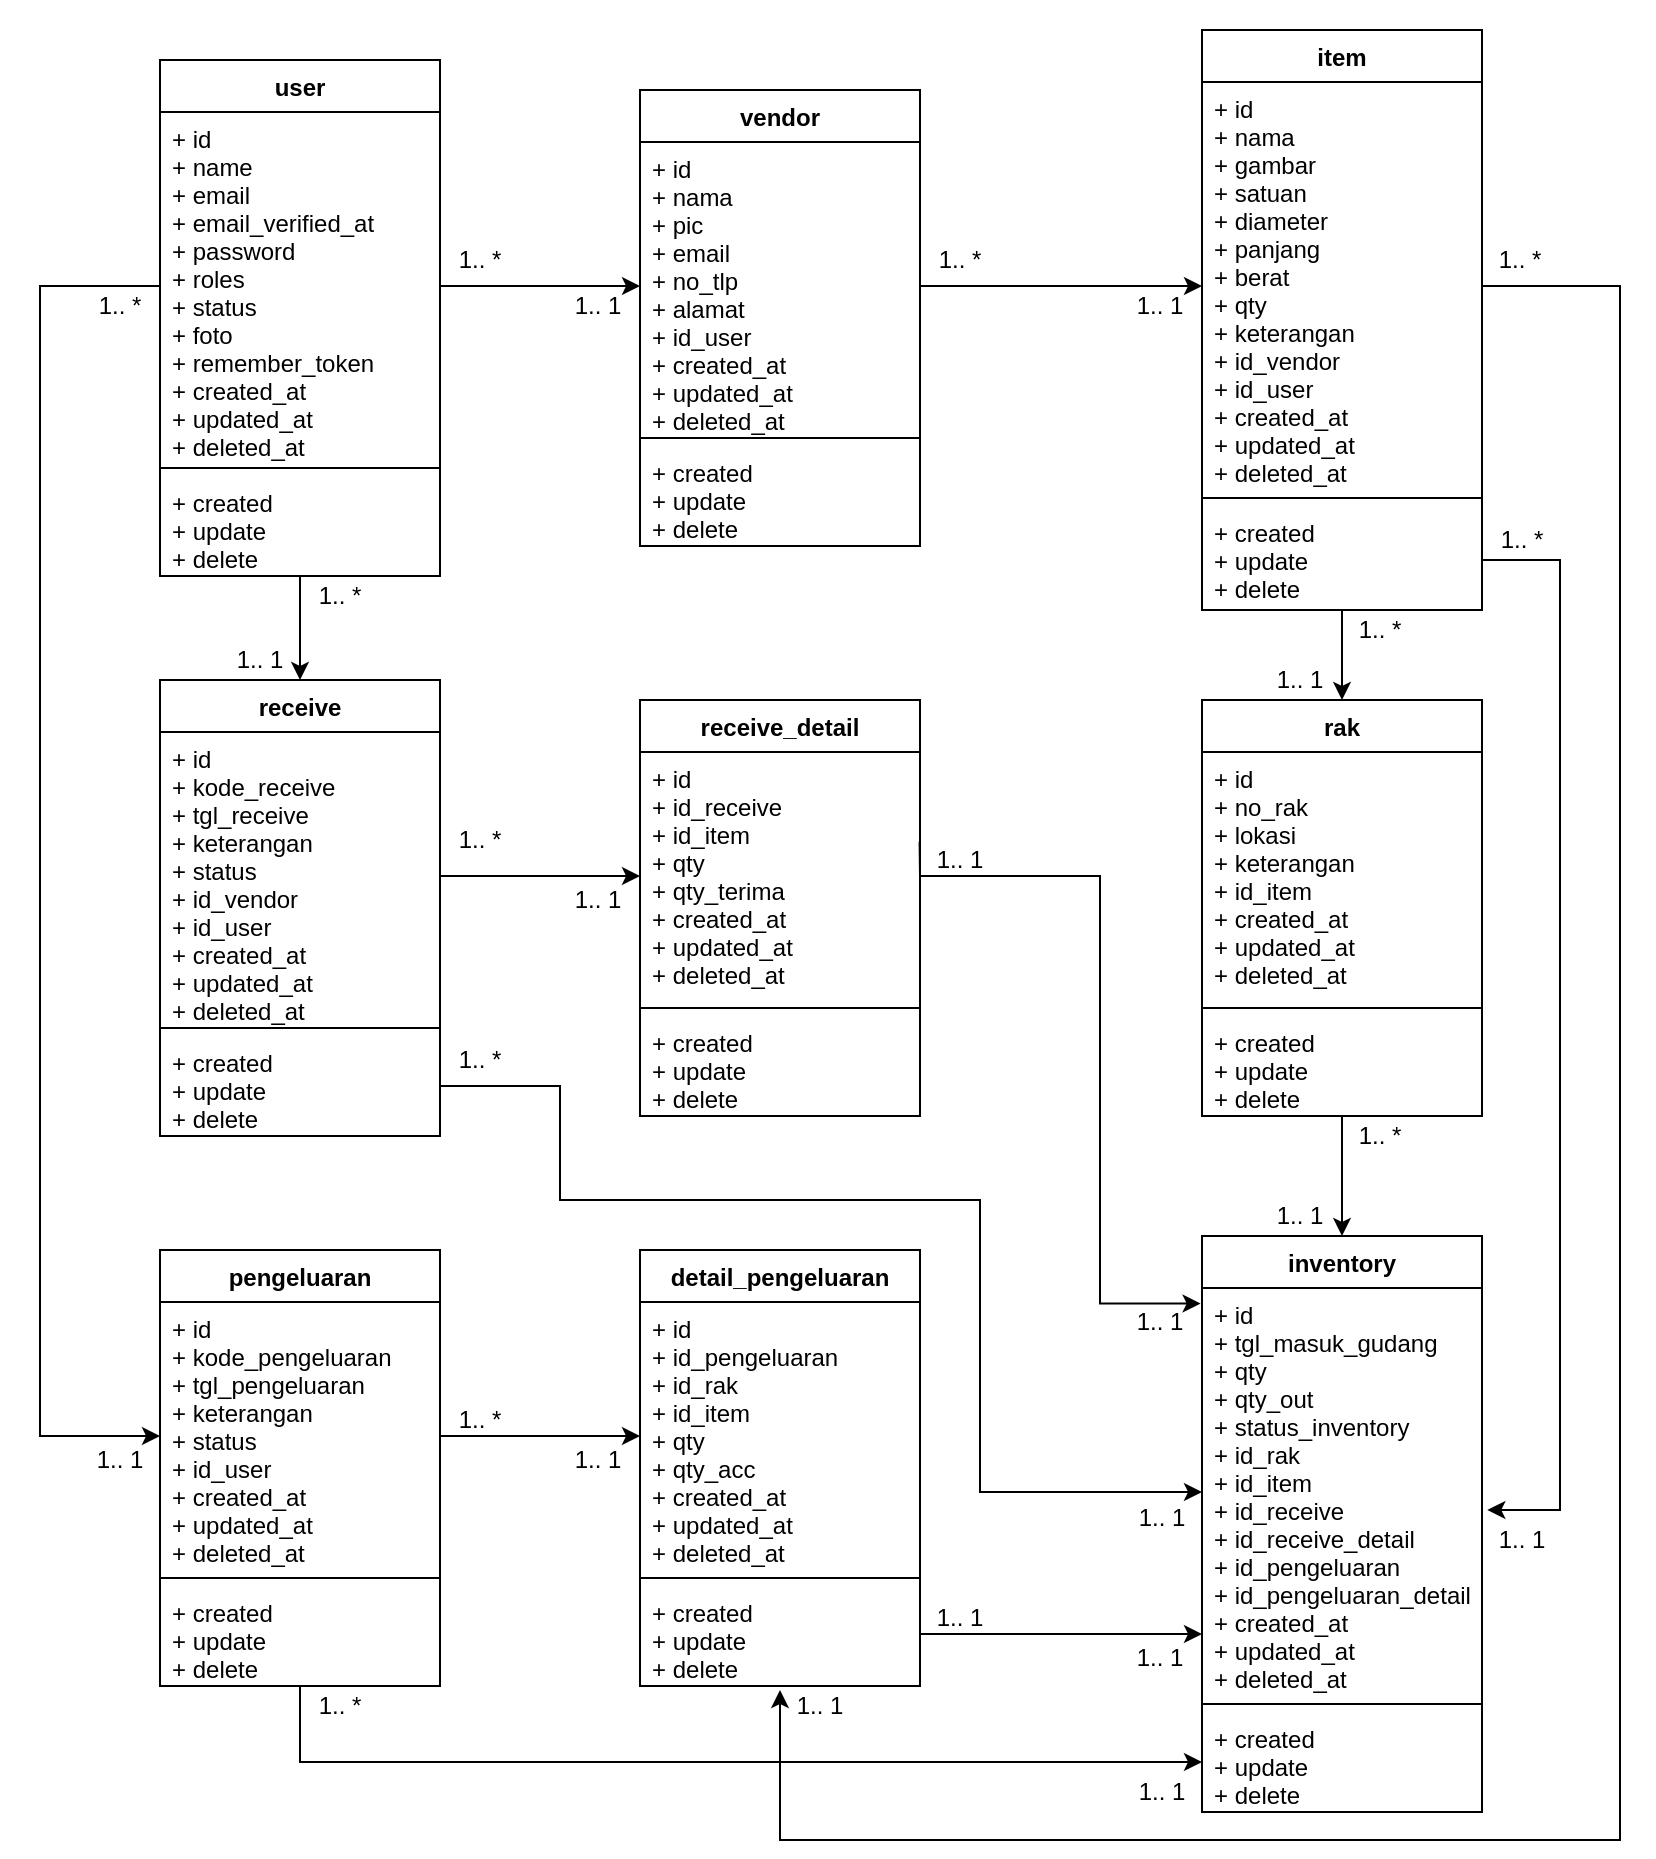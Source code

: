 <mxfile version="20.0.1" type="device"><diagram id="27mD9-Q3pYBX4gFFnrZY" name="Page-1"><mxGraphModel dx="1021" dy="576" grid="1" gridSize="10" guides="1" tooltips="1" connect="1" arrows="1" fold="1" page="1" pageScale="1" pageWidth="827" pageHeight="1169" math="0" shadow="0"><root><mxCell id="0"/><mxCell id="1" parent="0"/><mxCell id="wYB-57gV6JbI5D_7Sua9-6" value="" style="edgeStyle=orthogonalEdgeStyle;rounded=0;orthogonalLoop=1;jettySize=auto;html=1;exitX=1;exitY=0.5;exitDx=0;exitDy=0;entryX=0;entryY=0.5;entryDx=0;entryDy=0;" parent="1" source="YhwFqqTtSiGSPie70MSF-21" target="wYB-57gV6JbI5D_7Sua9-3" edge="1"><mxGeometry relative="1" as="geometry"/></mxCell><mxCell id="wYB-57gV6JbI5D_7Sua9-19" value="" style="edgeStyle=orthogonalEdgeStyle;rounded=0;orthogonalLoop=1;jettySize=auto;html=1;exitX=0;exitY=0.5;exitDx=0;exitDy=0;entryX=0;entryY=0.5;entryDx=0;entryDy=0;" parent="1" source="YhwFqqTtSiGSPie70MSF-21" target="wYB-57gV6JbI5D_7Sua9-16" edge="1"><mxGeometry relative="1" as="geometry"><Array as="points"><mxPoint x="20" y="143"/><mxPoint x="20" y="718"/></Array></mxGeometry></mxCell><mxCell id="wYB-57gV6JbI5D_7Sua9-50" value="" style="edgeStyle=orthogonalEdgeStyle;rounded=0;orthogonalLoop=1;jettySize=auto;html=1;entryX=0.5;entryY=0;entryDx=0;entryDy=0;" parent="1" source="YhwFqqTtSiGSPie70MSF-20" target="wYB-57gV6JbI5D_7Sua9-21" edge="1"><mxGeometry relative="1" as="geometry"/></mxCell><mxCell id="YhwFqqTtSiGSPie70MSF-20" value="user" style="swimlane;fontStyle=1;align=center;verticalAlign=top;childLayout=stackLayout;horizontal=1;startSize=26;horizontalStack=0;resizeParent=1;resizeParentMax=0;resizeLast=0;collapsible=1;marginBottom=0;" parent="1" vertex="1"><mxGeometry x="80" y="30" width="140" height="258" as="geometry"><mxRectangle x="100" y="80" width="60" height="26" as="alternateBounds"/></mxGeometry></mxCell><mxCell id="YhwFqqTtSiGSPie70MSF-21" value="+ id&#10;+ name&#10;+ email&#10;+ email_verified_at&#10;+ password&#10;+ roles&#10;+ status&#10;+ foto&#10;+ remember_token&#10;+ created_at&#10;+ updated_at&#10;+ deleted_at" style="text;strokeColor=none;fillColor=none;align=left;verticalAlign=top;spacingLeft=4;spacingRight=4;overflow=hidden;rotatable=0;points=[[0,0.5],[1,0.5]];portConstraint=eastwest;" parent="YhwFqqTtSiGSPie70MSF-20" vertex="1"><mxGeometry y="26" width="140" height="174" as="geometry"/></mxCell><mxCell id="YhwFqqTtSiGSPie70MSF-22" value="" style="line;strokeWidth=1;fillColor=none;align=left;verticalAlign=middle;spacingTop=-1;spacingLeft=3;spacingRight=3;rotatable=0;labelPosition=right;points=[];portConstraint=eastwest;" parent="YhwFqqTtSiGSPie70MSF-20" vertex="1"><mxGeometry y="200" width="140" height="8" as="geometry"/></mxCell><mxCell id="YhwFqqTtSiGSPie70MSF-23" value="+ created&#10;+ update&#10;+ delete" style="text;strokeColor=none;fillColor=none;align=left;verticalAlign=top;spacingLeft=4;spacingRight=4;overflow=hidden;rotatable=0;points=[[0,0.5],[1,0.5]];portConstraint=eastwest;" parent="YhwFqqTtSiGSPie70MSF-20" vertex="1"><mxGeometry y="208" width="140" height="50" as="geometry"/></mxCell><mxCell id="MPAEzm78UIieqOtgWLVW-29" value="&amp;nbsp;" style="text;html=1;align=center;verticalAlign=middle;resizable=0;points=[];autosize=1;strokeColor=none;fillColor=none;" parent="1" vertex="1"><mxGeometry x="807" y="880" width="20" height="20" as="geometry"/></mxCell><mxCell id="MPAEzm78UIieqOtgWLVW-30" value="&amp;nbsp;" style="text;html=1;align=center;verticalAlign=middle;resizable=0;points=[];autosize=1;strokeColor=none;fillColor=none;" parent="1" vertex="1"><mxGeometry y="880" width="20" height="20" as="geometry"/></mxCell><mxCell id="MPAEzm78UIieqOtgWLVW-32" value="&amp;nbsp;" style="text;html=1;align=center;verticalAlign=middle;resizable=0;points=[];autosize=1;strokeColor=none;fillColor=none;" parent="1" vertex="1"><mxGeometry x="180" width="20" height="20" as="geometry"/></mxCell><mxCell id="wYB-57gV6JbI5D_7Sua9-14" value="" style="rounded=0;orthogonalLoop=1;jettySize=auto;html=1;entryX=0;entryY=0.5;entryDx=0;entryDy=0;exitX=1;exitY=0.5;exitDx=0;exitDy=0;startArrow=none;startFill=0;endArrow=classic;endFill=1;" parent="1" source="wYB-57gV6JbI5D_7Sua9-3" target="wYB-57gV6JbI5D_7Sua9-11" edge="1"><mxGeometry relative="1" as="geometry"><mxPoint x="500" y="126" as="sourcePoint"/><mxPoint x="637.94" y="279.059" as="targetPoint"/></mxGeometry></mxCell><mxCell id="wYB-57gV6JbI5D_7Sua9-2" value="vendor" style="swimlane;fontStyle=1;align=center;verticalAlign=top;childLayout=stackLayout;horizontal=1;startSize=26;horizontalStack=0;resizeParent=1;resizeParentMax=0;resizeLast=0;collapsible=1;marginBottom=0;" parent="1" vertex="1"><mxGeometry x="320" y="45" width="140" height="228" as="geometry"><mxRectangle x="100" y="80" width="60" height="26" as="alternateBounds"/></mxGeometry></mxCell><mxCell id="wYB-57gV6JbI5D_7Sua9-3" value="+ id&#10;+ nama&#10;+ pic&#10;+ email&#10;+ no_tlp&#10;+ alamat&#10;+ id_user&#10;+ created_at&#10;+ updated_at&#10;+ deleted_at" style="text;strokeColor=none;fillColor=none;align=left;verticalAlign=top;spacingLeft=4;spacingRight=4;overflow=hidden;rotatable=0;points=[[0,0.5],[1,0.5]];portConstraint=eastwest;" parent="wYB-57gV6JbI5D_7Sua9-2" vertex="1"><mxGeometry y="26" width="140" height="144" as="geometry"/></mxCell><mxCell id="wYB-57gV6JbI5D_7Sua9-4" value="" style="line;strokeWidth=1;fillColor=none;align=left;verticalAlign=middle;spacingTop=-1;spacingLeft=3;spacingRight=3;rotatable=0;labelPosition=right;points=[];portConstraint=eastwest;" parent="wYB-57gV6JbI5D_7Sua9-2" vertex="1"><mxGeometry y="170" width="140" height="8" as="geometry"/></mxCell><mxCell id="wYB-57gV6JbI5D_7Sua9-5" value="+ created&#10;+ update&#10;+ delete" style="text;strokeColor=none;fillColor=none;align=left;verticalAlign=top;spacingLeft=4;spacingRight=4;overflow=hidden;rotatable=0;points=[[0,0.5],[1,0.5]];portConstraint=eastwest;" parent="wYB-57gV6JbI5D_7Sua9-2" vertex="1"><mxGeometry y="178" width="140" height="50" as="geometry"/></mxCell><mxCell id="wYB-57gV6JbI5D_7Sua9-10" value="item" style="swimlane;fontStyle=1;align=center;verticalAlign=top;childLayout=stackLayout;horizontal=1;startSize=26;horizontalStack=0;resizeParent=1;resizeParentMax=0;resizeLast=0;collapsible=1;marginBottom=0;" parent="1" vertex="1"><mxGeometry x="601" y="15" width="140" height="290" as="geometry"><mxRectangle x="100" y="80" width="60" height="26" as="alternateBounds"/></mxGeometry></mxCell><mxCell id="wYB-57gV6JbI5D_7Sua9-11" value="+ id&#10;+ nama&#10;+ gambar&#10;+ satuan&#10;+ diameter&#10;+ panjang&#10;+ berat&#10;+ qty&#10;+ keterangan&#10;+ id_vendor&#10;+ id_user&#10;+ created_at&#10;+ updated_at&#10;+ deleted_at" style="text;strokeColor=none;fillColor=none;align=left;verticalAlign=top;spacingLeft=4;spacingRight=4;overflow=hidden;rotatable=0;points=[[0,0.5],[1,0.5]];portConstraint=eastwest;" parent="wYB-57gV6JbI5D_7Sua9-10" vertex="1"><mxGeometry y="26" width="140" height="204" as="geometry"/></mxCell><mxCell id="wYB-57gV6JbI5D_7Sua9-12" value="" style="line;strokeWidth=1;fillColor=none;align=left;verticalAlign=middle;spacingTop=-1;spacingLeft=3;spacingRight=3;rotatable=0;labelPosition=right;points=[];portConstraint=eastwest;" parent="wYB-57gV6JbI5D_7Sua9-10" vertex="1"><mxGeometry y="230" width="140" height="8" as="geometry"/></mxCell><mxCell id="wYB-57gV6JbI5D_7Sua9-13" value="+ created&#10;+ update&#10;+ delete" style="text;strokeColor=none;fillColor=none;align=left;verticalAlign=top;spacingLeft=4;spacingRight=4;overflow=hidden;rotatable=0;points=[[0,0.5],[1,0.5]];portConstraint=eastwest;" parent="wYB-57gV6JbI5D_7Sua9-10" vertex="1"><mxGeometry y="238" width="140" height="52" as="geometry"/></mxCell><mxCell id="wYB-57gV6JbI5D_7Sua9-35" value="" style="edgeStyle=orthogonalEdgeStyle;rounded=0;orthogonalLoop=1;jettySize=auto;html=1;exitX=1;exitY=0.5;exitDx=0;exitDy=0;" parent="1" source="wYB-57gV6JbI5D_7Sua9-16" target="wYB-57gV6JbI5D_7Sua9-32" edge="1"><mxGeometry relative="1" as="geometry"/></mxCell><mxCell id="wYB-57gV6JbI5D_7Sua9-15" value="pengeluaran" style="swimlane;fontStyle=1;align=center;verticalAlign=top;childLayout=stackLayout;horizontal=1;startSize=26;horizontalStack=0;resizeParent=1;resizeParentMax=0;resizeLast=0;collapsible=1;marginBottom=0;" parent="1" vertex="1"><mxGeometry x="80" y="625" width="140" height="218" as="geometry"><mxRectangle x="100" y="80" width="60" height="26" as="alternateBounds"/></mxGeometry></mxCell><mxCell id="wYB-57gV6JbI5D_7Sua9-16" value="+ id&#10;+ kode_pengeluaran&#10;+ tgl_pengeluaran&#10;+ keterangan&#10;+ status&#10;+ id_user&#10;+ created_at&#10;+ updated_at&#10;+ deleted_at" style="text;strokeColor=none;fillColor=none;align=left;verticalAlign=top;spacingLeft=4;spacingRight=4;overflow=hidden;rotatable=0;points=[[0,0.5],[1,0.5]];portConstraint=eastwest;" parent="wYB-57gV6JbI5D_7Sua9-15" vertex="1"><mxGeometry y="26" width="140" height="134" as="geometry"/></mxCell><mxCell id="wYB-57gV6JbI5D_7Sua9-17" value="" style="line;strokeWidth=1;fillColor=none;align=left;verticalAlign=middle;spacingTop=-1;spacingLeft=3;spacingRight=3;rotatable=0;labelPosition=right;points=[];portConstraint=eastwest;" parent="wYB-57gV6JbI5D_7Sua9-15" vertex="1"><mxGeometry y="160" width="140" height="8" as="geometry"/></mxCell><mxCell id="wYB-57gV6JbI5D_7Sua9-18" value="+ created&#10;+ update&#10;+ delete" style="text;strokeColor=none;fillColor=none;align=left;verticalAlign=top;spacingLeft=4;spacingRight=4;overflow=hidden;rotatable=0;points=[[0,0.5],[1,0.5]];portConstraint=eastwest;" parent="wYB-57gV6JbI5D_7Sua9-15" vertex="1"><mxGeometry y="168" width="140" height="50" as="geometry"/></mxCell><mxCell id="wYB-57gV6JbI5D_7Sua9-21" value="receive" style="swimlane;fontStyle=1;align=center;verticalAlign=top;childLayout=stackLayout;horizontal=1;startSize=26;horizontalStack=0;resizeParent=1;resizeParentMax=0;resizeLast=0;collapsible=1;marginBottom=0;" parent="1" vertex="1"><mxGeometry x="80" y="340" width="140" height="228" as="geometry"><mxRectangle x="100" y="80" width="60" height="26" as="alternateBounds"/></mxGeometry></mxCell><mxCell id="wYB-57gV6JbI5D_7Sua9-22" value="+ id&#10;+ kode_receive&#10;+ tgl_receive&#10;+ keterangan&#10;+ status&#10;+ id_vendor&#10;+ id_user&#10;+ created_at&#10;+ updated_at&#10;+ deleted_at" style="text;strokeColor=none;fillColor=none;align=left;verticalAlign=top;spacingLeft=4;spacingRight=4;overflow=hidden;rotatable=0;points=[[0,0.5],[1,0.5]];portConstraint=eastwest;" parent="wYB-57gV6JbI5D_7Sua9-21" vertex="1"><mxGeometry y="26" width="140" height="144" as="geometry"/></mxCell><mxCell id="wYB-57gV6JbI5D_7Sua9-23" value="" style="line;strokeWidth=1;fillColor=none;align=left;verticalAlign=middle;spacingTop=-1;spacingLeft=3;spacingRight=3;rotatable=0;labelPosition=right;points=[];portConstraint=eastwest;" parent="wYB-57gV6JbI5D_7Sua9-21" vertex="1"><mxGeometry y="170" width="140" height="8" as="geometry"/></mxCell><mxCell id="wYB-57gV6JbI5D_7Sua9-24" value="+ created&#10;+ update&#10;+ delete" style="text;strokeColor=none;fillColor=none;align=left;verticalAlign=top;spacingLeft=4;spacingRight=4;overflow=hidden;rotatable=0;points=[[0,0.5],[1,0.5]];portConstraint=eastwest;" parent="wYB-57gV6JbI5D_7Sua9-21" vertex="1"><mxGeometry y="178" width="140" height="50" as="geometry"/></mxCell><mxCell id="wYB-57gV6JbI5D_7Sua9-26" value="receive_detail" style="swimlane;fontStyle=1;align=center;verticalAlign=top;childLayout=stackLayout;horizontal=1;startSize=26;horizontalStack=0;resizeParent=1;resizeParentMax=0;resizeLast=0;collapsible=1;marginBottom=0;" parent="1" vertex="1"><mxGeometry x="320" y="350" width="140" height="208" as="geometry"><mxRectangle x="100" y="80" width="60" height="26" as="alternateBounds"/></mxGeometry></mxCell><mxCell id="wYB-57gV6JbI5D_7Sua9-27" value="+ id&#10;+ id_receive&#10;+ id_item&#10;+ qty&#10;+ qty_terima&#10;+ created_at&#10;+ updated_at&#10;+ deleted_at" style="text;strokeColor=none;fillColor=none;align=left;verticalAlign=top;spacingLeft=4;spacingRight=4;overflow=hidden;rotatable=0;points=[[0,0.5],[1,0.5]];portConstraint=eastwest;" parent="wYB-57gV6JbI5D_7Sua9-26" vertex="1"><mxGeometry y="26" width="140" height="124" as="geometry"/></mxCell><mxCell id="wYB-57gV6JbI5D_7Sua9-28" value="" style="line;strokeWidth=1;fillColor=none;align=left;verticalAlign=middle;spacingTop=-1;spacingLeft=3;spacingRight=3;rotatable=0;labelPosition=right;points=[];portConstraint=eastwest;" parent="wYB-57gV6JbI5D_7Sua9-26" vertex="1"><mxGeometry y="150" width="140" height="8" as="geometry"/></mxCell><mxCell id="wYB-57gV6JbI5D_7Sua9-29" value="+ created&#10;+ update&#10;+ delete" style="text;strokeColor=none;fillColor=none;align=left;verticalAlign=top;spacingLeft=4;spacingRight=4;overflow=hidden;rotatable=0;points=[[0,0.5],[1,0.5]];portConstraint=eastwest;" parent="wYB-57gV6JbI5D_7Sua9-26" vertex="1"><mxGeometry y="158" width="140" height="50" as="geometry"/></mxCell><mxCell id="wYB-57gV6JbI5D_7Sua9-31" value="detail_pengeluaran" style="swimlane;fontStyle=1;align=center;verticalAlign=top;childLayout=stackLayout;horizontal=1;startSize=26;horizontalStack=0;resizeParent=1;resizeParentMax=0;resizeLast=0;collapsible=1;marginBottom=0;" parent="1" vertex="1"><mxGeometry x="320" y="625" width="140" height="218" as="geometry"><mxRectangle x="100" y="80" width="60" height="26" as="alternateBounds"/></mxGeometry></mxCell><mxCell id="wYB-57gV6JbI5D_7Sua9-32" value="+ id&#10;+ id_pengeluaran&#10;+ id_rak&#10;+ id_item&#10;+ qty&#10;+ qty_acc&#10;+ created_at&#10;+ updated_at&#10;+ deleted_at" style="text;strokeColor=none;fillColor=none;align=left;verticalAlign=top;spacingLeft=4;spacingRight=4;overflow=hidden;rotatable=0;points=[[0,0.5],[1,0.5]];portConstraint=eastwest;" parent="wYB-57gV6JbI5D_7Sua9-31" vertex="1"><mxGeometry y="26" width="140" height="134" as="geometry"/></mxCell><mxCell id="wYB-57gV6JbI5D_7Sua9-33" value="" style="line;strokeWidth=1;fillColor=none;align=left;verticalAlign=middle;spacingTop=-1;spacingLeft=3;spacingRight=3;rotatable=0;labelPosition=right;points=[];portConstraint=eastwest;" parent="wYB-57gV6JbI5D_7Sua9-31" vertex="1"><mxGeometry y="160" width="140" height="8" as="geometry"/></mxCell><mxCell id="wYB-57gV6JbI5D_7Sua9-34" value="+ created&#10;+ update&#10;+ delete" style="text;strokeColor=none;fillColor=none;align=left;verticalAlign=top;spacingLeft=4;spacingRight=4;overflow=hidden;rotatable=0;points=[[0,0.5],[1,0.5]];portConstraint=eastwest;" parent="wYB-57gV6JbI5D_7Sua9-31" vertex="1"><mxGeometry y="168" width="140" height="50" as="geometry"/></mxCell><mxCell id="wYB-57gV6JbI5D_7Sua9-36" value="rak" style="swimlane;fontStyle=1;align=center;verticalAlign=top;childLayout=stackLayout;horizontal=1;startSize=26;horizontalStack=0;resizeParent=1;resizeParentMax=0;resizeLast=0;collapsible=1;marginBottom=0;" parent="1" vertex="1"><mxGeometry x="601" y="350" width="140" height="208" as="geometry"><mxRectangle x="100" y="80" width="60" height="26" as="alternateBounds"/></mxGeometry></mxCell><mxCell id="wYB-57gV6JbI5D_7Sua9-37" value="+ id&#10;+ no_rak&#10;+ lokasi&#10;+ keterangan&#10;+ id_item&#10;+ created_at&#10;+ updated_at&#10;+ deleted_at" style="text;strokeColor=none;fillColor=none;align=left;verticalAlign=top;spacingLeft=4;spacingRight=4;overflow=hidden;rotatable=0;points=[[0,0.5],[1,0.5]];portConstraint=eastwest;" parent="wYB-57gV6JbI5D_7Sua9-36" vertex="1"><mxGeometry y="26" width="140" height="124" as="geometry"/></mxCell><mxCell id="wYB-57gV6JbI5D_7Sua9-38" value="" style="line;strokeWidth=1;fillColor=none;align=left;verticalAlign=middle;spacingTop=-1;spacingLeft=3;spacingRight=3;rotatable=0;labelPosition=right;points=[];portConstraint=eastwest;" parent="wYB-57gV6JbI5D_7Sua9-36" vertex="1"><mxGeometry y="150" width="140" height="8" as="geometry"/></mxCell><mxCell id="wYB-57gV6JbI5D_7Sua9-39" value="+ created&#10;+ update&#10;+ delete" style="text;strokeColor=none;fillColor=none;align=left;verticalAlign=top;spacingLeft=4;spacingRight=4;overflow=hidden;rotatable=0;points=[[0,0.5],[1,0.5]];portConstraint=eastwest;" parent="wYB-57gV6JbI5D_7Sua9-36" vertex="1"><mxGeometry y="158" width="140" height="50" as="geometry"/></mxCell><mxCell id="wYB-57gV6JbI5D_7Sua9-41" value="" style="edgeStyle=orthogonalEdgeStyle;rounded=0;orthogonalLoop=1;jettySize=auto;html=1;entryX=0.5;entryY=0;entryDx=0;entryDy=0;" parent="1" source="wYB-57gV6JbI5D_7Sua9-13" target="wYB-57gV6JbI5D_7Sua9-36" edge="1"><mxGeometry relative="1" as="geometry"><mxPoint x="671" y="290" as="sourcePoint"/><Array as="points"><mxPoint x="671" y="280"/><mxPoint x="671" y="280"/></Array></mxGeometry></mxCell><mxCell id="wYB-57gV6JbI5D_7Sua9-47" value="" style="edgeStyle=orthogonalEdgeStyle;rounded=0;orthogonalLoop=1;jettySize=auto;html=1;exitX=1;exitY=0.5;exitDx=0;exitDy=0;startArrow=none;startFill=0;endArrow=classic;endFill=1;" parent="1" source="wYB-57gV6JbI5D_7Sua9-11" edge="1"><mxGeometry relative="1" as="geometry"><mxPoint x="778" y="63" as="sourcePoint"/><mxPoint x="390" y="845" as="targetPoint"/><Array as="points"><mxPoint x="810" y="143"/><mxPoint x="810" y="920"/><mxPoint x="390" y="920"/><mxPoint x="390" y="845"/></Array></mxGeometry></mxCell><mxCell id="wYB-57gV6JbI5D_7Sua9-48" value="" style="edgeStyle=orthogonalEdgeStyle;rounded=0;orthogonalLoop=1;jettySize=auto;html=1;startArrow=none;startFill=0;endArrow=classic;endFill=1;" parent="1" source="wYB-57gV6JbI5D_7Sua9-22" target="wYB-57gV6JbI5D_7Sua9-27" edge="1"><mxGeometry relative="1" as="geometry"><mxPoint x="290" y="479" as="sourcePoint"/></mxGeometry></mxCell><mxCell id="KOrm2Q3g6TyiIqpb-VMF-1" value="inventory" style="swimlane;fontStyle=1;align=center;verticalAlign=top;childLayout=stackLayout;horizontal=1;startSize=26;horizontalStack=0;resizeParent=1;resizeParentMax=0;resizeLast=0;collapsible=1;marginBottom=0;" parent="1" vertex="1"><mxGeometry x="601" y="618" width="140" height="288" as="geometry"><mxRectangle x="100" y="80" width="60" height="26" as="alternateBounds"/></mxGeometry></mxCell><mxCell id="KOrm2Q3g6TyiIqpb-VMF-2" value="+ id&#10;+ tgl_masuk_gudang&#10;+ qty&#10;+ qty_out&#10;+ status_inventory&#10;+ id_rak&#10;+ id_item&#10;+ id_receive&#10;+ id_receive_detail&#10;+ id_pengeluaran&#10;+ id_pengeluaran_detail&#10;+ created_at&#10;+ updated_at&#10;+ deleted_at" style="text;strokeColor=none;fillColor=none;align=left;verticalAlign=top;spacingLeft=4;spacingRight=4;overflow=hidden;rotatable=0;points=[[0,0.5],[1,0.5]];portConstraint=eastwest;" parent="KOrm2Q3g6TyiIqpb-VMF-1" vertex="1"><mxGeometry y="26" width="140" height="204" as="geometry"/></mxCell><mxCell id="KOrm2Q3g6TyiIqpb-VMF-3" value="" style="line;strokeWidth=1;fillColor=none;align=left;verticalAlign=middle;spacingTop=-1;spacingLeft=3;spacingRight=3;rotatable=0;labelPosition=right;points=[];portConstraint=eastwest;" parent="KOrm2Q3g6TyiIqpb-VMF-1" vertex="1"><mxGeometry y="230" width="140" height="8" as="geometry"/></mxCell><mxCell id="KOrm2Q3g6TyiIqpb-VMF-4" value="+ created&#10;+ update&#10;+ delete" style="text;strokeColor=none;fillColor=none;align=left;verticalAlign=top;spacingLeft=4;spacingRight=4;overflow=hidden;rotatable=0;points=[[0,0.5],[1,0.5]];portConstraint=eastwest;" parent="KOrm2Q3g6TyiIqpb-VMF-1" vertex="1"><mxGeometry y="238" width="140" height="50" as="geometry"/></mxCell><mxCell id="E97Jn8uI270Z6m0Lw11U-1" value="" style="rounded=0;orthogonalLoop=1;jettySize=auto;html=1;edgeStyle=orthogonalEdgeStyle;startArrow=classic;startFill=1;endArrow=none;endFill=0;exitX=0.5;exitY=0;exitDx=0;exitDy=0;entryX=0.5;entryY=1;entryDx=0;entryDy=0;" edge="1" parent="1" source="KOrm2Q3g6TyiIqpb-VMF-1" target="wYB-57gV6JbI5D_7Sua9-36"><mxGeometry relative="1" as="geometry"><mxPoint x="690" y="580" as="sourcePoint"/><mxPoint x="671" y="570" as="targetPoint"/><Array as="points"/></mxGeometry></mxCell><mxCell id="E97Jn8uI270Z6m0Lw11U-2" value="" style="edgeStyle=orthogonalEdgeStyle;rounded=0;orthogonalLoop=1;jettySize=auto;html=1;exitX=1.019;exitY=0.544;exitDx=0;exitDy=0;startArrow=classic;startFill=1;endArrow=none;endFill=0;exitPerimeter=0;" edge="1" parent="1" source="KOrm2Q3g6TyiIqpb-VMF-2" target="wYB-57gV6JbI5D_7Sua9-13"><mxGeometry relative="1" as="geometry"><mxPoint x="751" y="153" as="sourcePoint"/><mxPoint x="383.06" y="855.2" as="targetPoint"/><Array as="points"><mxPoint x="780" y="755"/><mxPoint x="780" y="280"/></Array></mxGeometry></mxCell><mxCell id="E97Jn8uI270Z6m0Lw11U-3" value="" style="edgeStyle=orthogonalEdgeStyle;rounded=0;orthogonalLoop=1;jettySize=auto;html=1;entryX=0;entryY=0.5;entryDx=0;entryDy=0;" edge="1" parent="1" source="wYB-57gV6JbI5D_7Sua9-18" target="KOrm2Q3g6TyiIqpb-VMF-4"><mxGeometry relative="1" as="geometry"><mxPoint x="230" y="728.0" as="sourcePoint"/><mxPoint x="330" y="728.0" as="targetPoint"/><Array as="points"><mxPoint x="150" y="881"/></Array></mxGeometry></mxCell><mxCell id="E97Jn8uI270Z6m0Lw11U-4" value="" style="edgeStyle=orthogonalEdgeStyle;rounded=0;orthogonalLoop=1;jettySize=auto;html=1;exitX=1;exitY=0.5;exitDx=0;exitDy=0;" edge="1" parent="1" source="wYB-57gV6JbI5D_7Sua9-34"><mxGeometry relative="1" as="geometry"><mxPoint x="480" y="810" as="sourcePoint"/><mxPoint x="601" y="817" as="targetPoint"/><Array as="points"><mxPoint x="460" y="817"/></Array></mxGeometry></mxCell><mxCell id="E97Jn8uI270Z6m0Lw11U-5" value="" style="edgeStyle=orthogonalEdgeStyle;rounded=0;orthogonalLoop=1;jettySize=auto;html=1;entryX=-0.005;entryY=0.038;entryDx=0;entryDy=0;entryPerimeter=0;exitX=0;exitY=1;exitDx=0;exitDy=0;startArrow=none;" edge="1" parent="1" source="E97Jn8uI270Z6m0Lw11U-33" target="KOrm2Q3g6TyiIqpb-VMF-2"><mxGeometry relative="1" as="geometry"><mxPoint x="470" y="828.0" as="sourcePoint"/><mxPoint x="590" y="650" as="targetPoint"/><Array as="points"><mxPoint x="460" y="438"/><mxPoint x="550" y="438"/><mxPoint x="550" y="652"/></Array></mxGeometry></mxCell><mxCell id="E97Jn8uI270Z6m0Lw11U-6" value="" style="edgeStyle=orthogonalEdgeStyle;rounded=0;orthogonalLoop=1;jettySize=auto;html=1;exitX=1;exitY=0.5;exitDx=0;exitDy=0;" edge="1" parent="1" source="wYB-57gV6JbI5D_7Sua9-24" target="KOrm2Q3g6TyiIqpb-VMF-2"><mxGeometry relative="1" as="geometry"><mxPoint x="470" y="543.034" as="sourcePoint"/><mxPoint x="580" y="740" as="targetPoint"/><Array as="points"><mxPoint x="280" y="543"/><mxPoint x="280" y="600"/><mxPoint x="490" y="600"/><mxPoint x="490" y="746"/></Array></mxGeometry></mxCell><mxCell id="E97Jn8uI270Z6m0Lw11U-7" value="1.. *" style="text;html=1;strokeColor=none;fillColor=none;align=center;verticalAlign=middle;whiteSpace=wrap;rounded=0;" vertex="1" parent="1"><mxGeometry x="220" y="120" width="40" height="20" as="geometry"/></mxCell><mxCell id="E97Jn8uI270Z6m0Lw11U-8" value="1.. *" style="text;html=1;strokeColor=none;fillColor=none;align=center;verticalAlign=middle;whiteSpace=wrap;rounded=0;" vertex="1" parent="1"><mxGeometry x="460" y="120" width="40" height="20" as="geometry"/></mxCell><mxCell id="E97Jn8uI270Z6m0Lw11U-9" value="1.. *" style="text;html=1;strokeColor=none;fillColor=none;align=center;verticalAlign=middle;whiteSpace=wrap;rounded=0;" vertex="1" parent="1"><mxGeometry x="670" y="305" width="40" height="20" as="geometry"/></mxCell><mxCell id="E97Jn8uI270Z6m0Lw11U-10" value="1.. *" style="text;html=1;strokeColor=none;fillColor=none;align=center;verticalAlign=middle;whiteSpace=wrap;rounded=0;" vertex="1" parent="1"><mxGeometry x="220" y="410" width="40" height="20" as="geometry"/></mxCell><mxCell id="E97Jn8uI270Z6m0Lw11U-11" value="1.. *" style="text;html=1;strokeColor=none;fillColor=none;align=center;verticalAlign=middle;whiteSpace=wrap;rounded=0;" vertex="1" parent="1"><mxGeometry x="220" y="520" width="40" height="20" as="geometry"/></mxCell><mxCell id="E97Jn8uI270Z6m0Lw11U-12" value="1.. *" style="text;html=1;strokeColor=none;fillColor=none;align=center;verticalAlign=middle;whiteSpace=wrap;rounded=0;" vertex="1" parent="1"><mxGeometry x="220" y="700" width="40" height="20" as="geometry"/></mxCell><mxCell id="E97Jn8uI270Z6m0Lw11U-13" value="1.. *" style="text;html=1;strokeColor=none;fillColor=none;align=center;verticalAlign=middle;whiteSpace=wrap;rounded=0;" vertex="1" parent="1"><mxGeometry x="150" y="843" width="40" height="20" as="geometry"/></mxCell><mxCell id="E97Jn8uI270Z6m0Lw11U-14" value="1.. *" style="text;html=1;strokeColor=none;fillColor=none;align=center;verticalAlign=middle;whiteSpace=wrap;rounded=0;" vertex="1" parent="1"><mxGeometry x="670" y="558" width="40" height="20" as="geometry"/></mxCell><mxCell id="E97Jn8uI270Z6m0Lw11U-15" value="1.. 1" style="text;html=1;strokeColor=none;fillColor=none;align=center;verticalAlign=middle;whiteSpace=wrap;rounded=0;" vertex="1" parent="1"><mxGeometry x="279" y="143" width="40" height="20" as="geometry"/></mxCell><mxCell id="E97Jn8uI270Z6m0Lw11U-16" value="1.. 1" style="text;html=1;strokeColor=none;fillColor=none;align=center;verticalAlign=middle;whiteSpace=wrap;rounded=0;" vertex="1" parent="1"><mxGeometry x="560" y="143" width="40" height="20" as="geometry"/></mxCell><mxCell id="E97Jn8uI270Z6m0Lw11U-17" value="1.. 1" style="text;html=1;strokeColor=none;fillColor=none;align=center;verticalAlign=middle;whiteSpace=wrap;rounded=0;" vertex="1" parent="1"><mxGeometry x="279" y="440" width="40" height="20" as="geometry"/></mxCell><mxCell id="E97Jn8uI270Z6m0Lw11U-18" value="1.. 1" style="text;html=1;strokeColor=none;fillColor=none;align=center;verticalAlign=middle;whiteSpace=wrap;rounded=0;" vertex="1" parent="1"><mxGeometry x="279" y="720" width="40" height="20" as="geometry"/></mxCell><mxCell id="E97Jn8uI270Z6m0Lw11U-19" value="1.. 1" style="text;html=1;strokeColor=none;fillColor=none;align=center;verticalAlign=middle;whiteSpace=wrap;rounded=0;" vertex="1" parent="1"><mxGeometry x="561" y="886" width="40" height="20" as="geometry"/></mxCell><mxCell id="E97Jn8uI270Z6m0Lw11U-20" value="1.. 1" style="text;html=1;strokeColor=none;fillColor=none;align=center;verticalAlign=middle;whiteSpace=wrap;rounded=0;" vertex="1" parent="1"><mxGeometry x="560" y="819" width="40" height="20" as="geometry"/></mxCell><mxCell id="E97Jn8uI270Z6m0Lw11U-21" value="1.. 1" style="text;html=1;strokeColor=none;fillColor=none;align=center;verticalAlign=middle;whiteSpace=wrap;rounded=0;" vertex="1" parent="1"><mxGeometry x="561" y="749" width="40" height="20" as="geometry"/></mxCell><mxCell id="E97Jn8uI270Z6m0Lw11U-22" value="1.. 1" style="text;html=1;strokeColor=none;fillColor=none;align=center;verticalAlign=middle;whiteSpace=wrap;rounded=0;" vertex="1" parent="1"><mxGeometry x="560" y="651" width="40" height="20" as="geometry"/></mxCell><mxCell id="E97Jn8uI270Z6m0Lw11U-23" value="1.. 1" style="text;html=1;strokeColor=none;fillColor=none;align=center;verticalAlign=middle;whiteSpace=wrap;rounded=0;" vertex="1" parent="1"><mxGeometry x="741" y="760" width="40" height="20" as="geometry"/></mxCell><mxCell id="E97Jn8uI270Z6m0Lw11U-24" value="1.. 1" style="text;html=1;strokeColor=none;fillColor=none;align=center;verticalAlign=middle;whiteSpace=wrap;rounded=0;" vertex="1" parent="1"><mxGeometry x="630" y="598" width="40" height="20" as="geometry"/></mxCell><mxCell id="E97Jn8uI270Z6m0Lw11U-25" value="1.. 1" style="text;html=1;strokeColor=none;fillColor=none;align=center;verticalAlign=middle;whiteSpace=wrap;rounded=0;" vertex="1" parent="1"><mxGeometry x="390" y="843" width="40" height="20" as="geometry"/></mxCell><mxCell id="E97Jn8uI270Z6m0Lw11U-26" value="1.. *" style="text;html=1;strokeColor=none;fillColor=none;align=center;verticalAlign=middle;whiteSpace=wrap;rounded=0;" vertex="1" parent="1"><mxGeometry x="740" y="120" width="40" height="20" as="geometry"/></mxCell><mxCell id="E97Jn8uI270Z6m0Lw11U-27" value="1.. 1" style="text;html=1;strokeColor=none;fillColor=none;align=center;verticalAlign=middle;whiteSpace=wrap;rounded=0;" vertex="1" parent="1"><mxGeometry x="630" y="330" width="40" height="20" as="geometry"/></mxCell><mxCell id="E97Jn8uI270Z6m0Lw11U-28" value="1.. *" style="text;html=1;strokeColor=none;fillColor=none;align=center;verticalAlign=middle;whiteSpace=wrap;rounded=0;" vertex="1" parent="1"><mxGeometry x="150" y="288" width="40" height="20" as="geometry"/></mxCell><mxCell id="E97Jn8uI270Z6m0Lw11U-29" value="1.. *" style="text;html=1;strokeColor=none;fillColor=none;align=center;verticalAlign=middle;whiteSpace=wrap;rounded=0;" vertex="1" parent="1"><mxGeometry x="40" y="143" width="40" height="20" as="geometry"/></mxCell><mxCell id="E97Jn8uI270Z6m0Lw11U-30" value="1.. 1" style="text;html=1;strokeColor=none;fillColor=none;align=center;verticalAlign=middle;whiteSpace=wrap;rounded=0;" vertex="1" parent="1"><mxGeometry x="110" y="320" width="40" height="20" as="geometry"/></mxCell><mxCell id="E97Jn8uI270Z6m0Lw11U-31" value="1.. 1" style="text;html=1;strokeColor=none;fillColor=none;align=center;verticalAlign=middle;whiteSpace=wrap;rounded=0;" vertex="1" parent="1"><mxGeometry x="40" y="720" width="40" height="20" as="geometry"/></mxCell><mxCell id="E97Jn8uI270Z6m0Lw11U-32" value="1.. *" style="text;html=1;strokeColor=none;fillColor=none;align=center;verticalAlign=middle;whiteSpace=wrap;rounded=0;" vertex="1" parent="1"><mxGeometry x="741" y="260" width="40" height="20" as="geometry"/></mxCell><mxCell id="E97Jn8uI270Z6m0Lw11U-33" value="1.. 1" style="text;html=1;strokeColor=none;fillColor=none;align=center;verticalAlign=middle;whiteSpace=wrap;rounded=0;" vertex="1" parent="1"><mxGeometry x="460" y="420" width="40" height="20" as="geometry"/></mxCell><mxCell id="E97Jn8uI270Z6m0Lw11U-34" value="" style="edgeStyle=orthogonalEdgeStyle;rounded=0;orthogonalLoop=1;jettySize=auto;html=1;entryX=-0.005;entryY=0.038;entryDx=0;entryDy=0;entryPerimeter=0;exitX=1;exitY=0.5;exitDx=0;exitDy=0;endArrow=none;" edge="1" parent="1" source="wYB-57gV6JbI5D_7Sua9-27" target="E97Jn8uI270Z6m0Lw11U-33"><mxGeometry relative="1" as="geometry"><mxPoint x="460" y="438" as="sourcePoint"/><mxPoint x="600.3" y="651.752" as="targetPoint"/><Array as="points"/></mxGeometry></mxCell><mxCell id="E97Jn8uI270Z6m0Lw11U-35" value="1.. 1" style="text;html=1;strokeColor=none;fillColor=none;align=center;verticalAlign=middle;whiteSpace=wrap;rounded=0;" vertex="1" parent="1"><mxGeometry x="460" y="799" width="40" height="20" as="geometry"/></mxCell></root></mxGraphModel></diagram></mxfile>